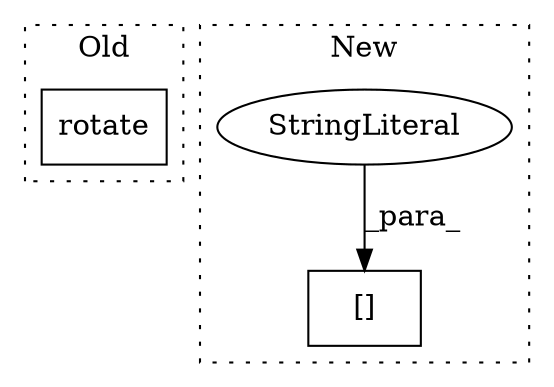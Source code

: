 digraph G {
subgraph cluster0 {
1 [label="rotate" a="32" s="1984,2001" l="7,1" shape="box"];
label = "Old";
style="dotted";
}
subgraph cluster1 {
2 [label="[]" a="2" s="2137,2163" l="8,1" shape="box"];
3 [label="StringLiteral" a="45" s="2145" l="18" shape="ellipse"];
label = "New";
style="dotted";
}
3 -> 2 [label="_para_"];
}